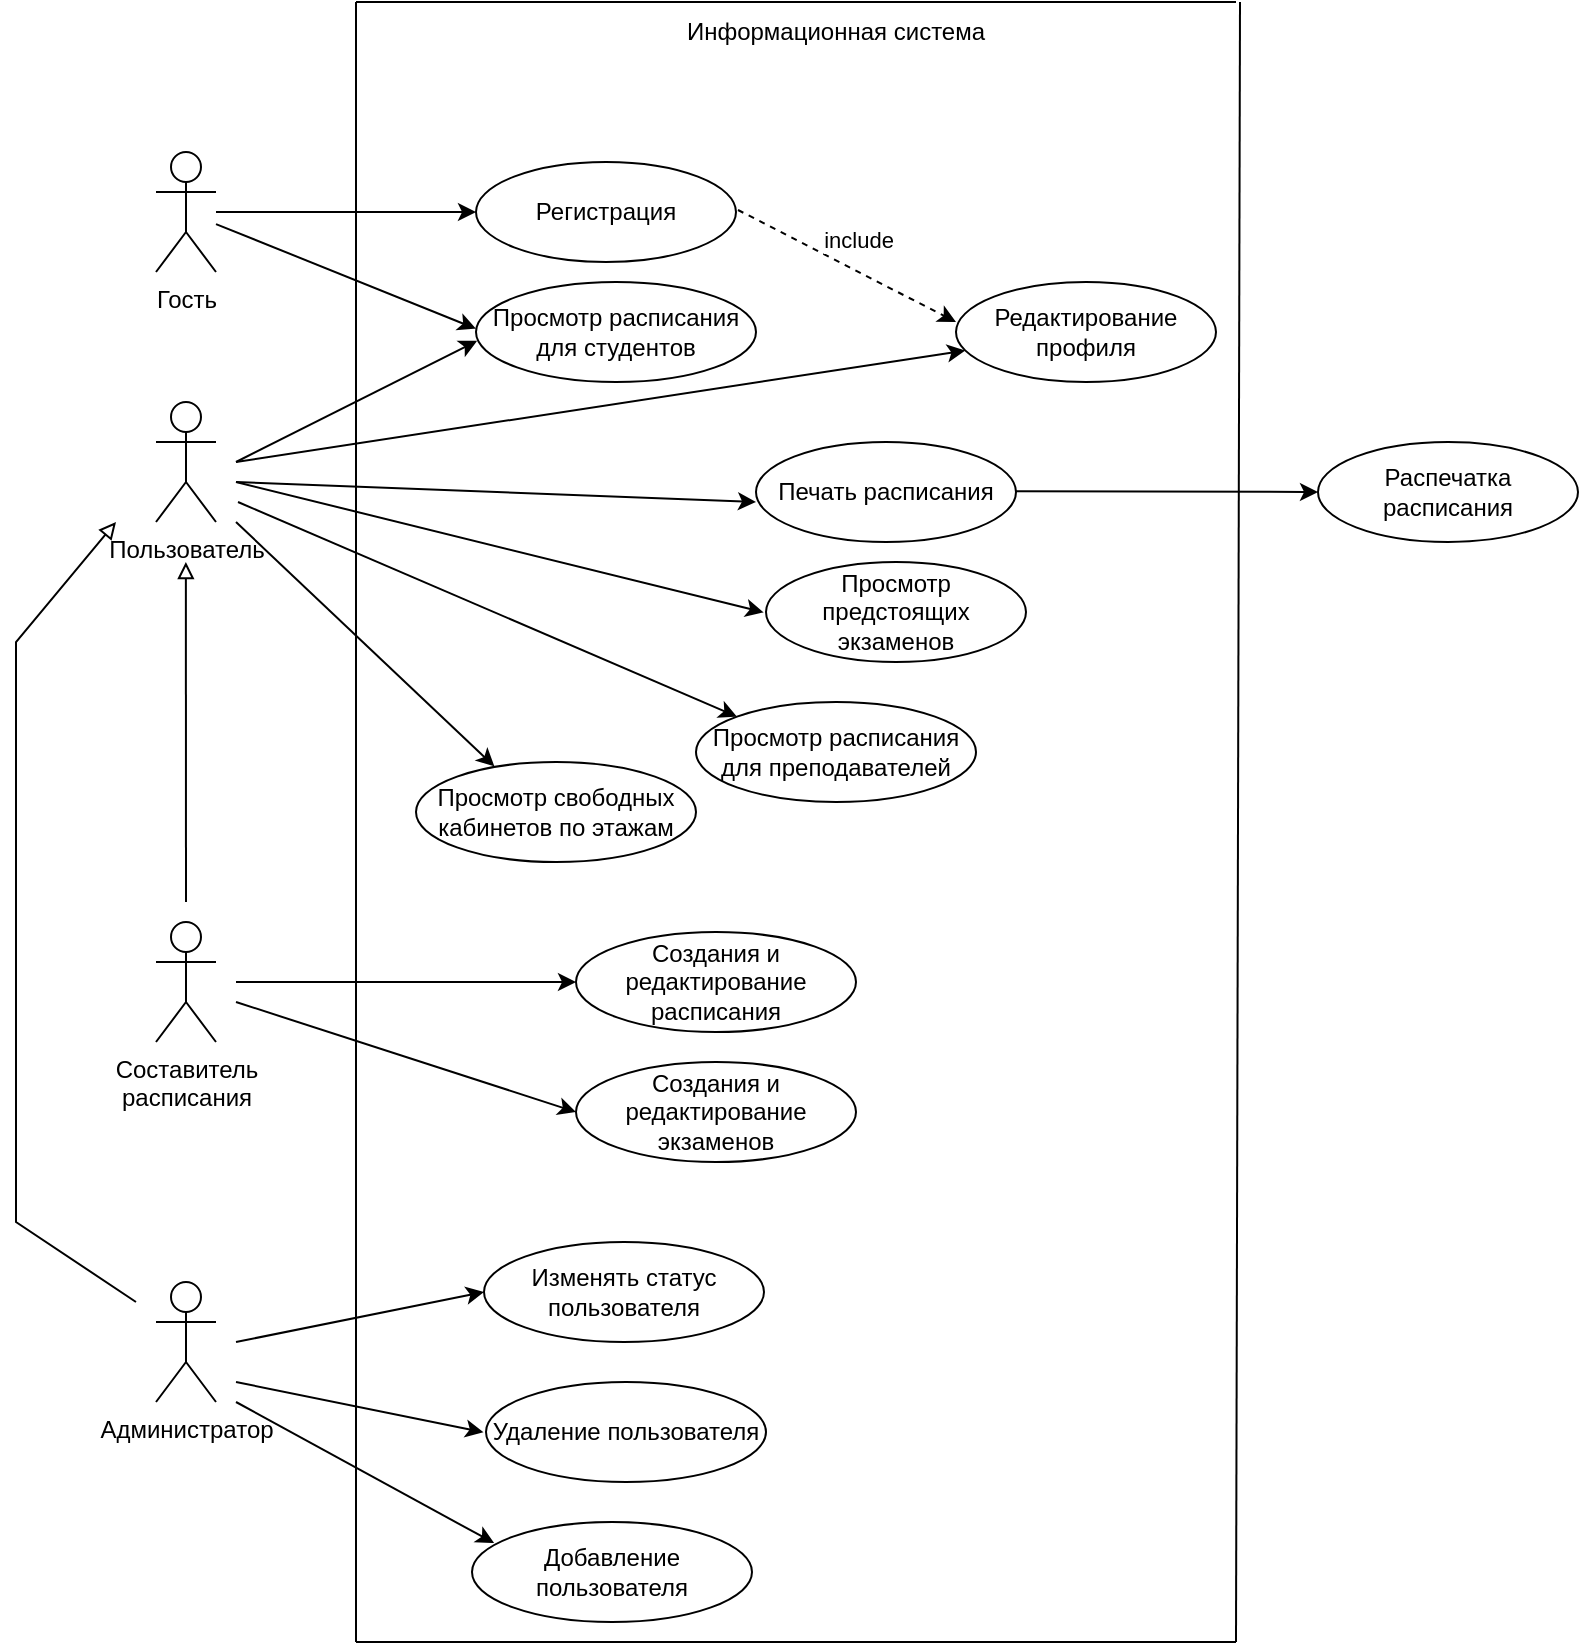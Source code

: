 <mxfile version="21.1.5" type="device">
  <diagram name="Страница 1" id="lszMw4IMi2-HAJDfdfZ7">
    <mxGraphModel dx="-419" dy="1815" grid="1" gridSize="10" guides="1" tooltips="1" connect="1" arrows="1" fold="1" page="1" pageScale="1" pageWidth="827" pageHeight="1169" math="0" shadow="0">
      <root>
        <mxCell id="0" />
        <mxCell id="1" parent="0" />
        <mxCell id="Vuedsg6ZILHKNDMDuiHz-1" value="Пользователь" style="shape=umlActor;verticalLabelPosition=bottom;verticalAlign=top;html=1;outlineConnect=0;strokeWidth=1;" parent="1" vertex="1">
          <mxGeometry x="1770" y="-870" width="30" height="60" as="geometry" />
        </mxCell>
        <mxCell id="-RtSNlsoVCivCNEhKEyF-11" value="Гость" style="shape=umlActor;verticalLabelPosition=bottom;verticalAlign=top;html=1;outlineConnect=0;strokeWidth=1;" parent="1" vertex="1">
          <mxGeometry x="1770" y="-995" width="30" height="60" as="geometry" />
        </mxCell>
        <mxCell id="-RtSNlsoVCivCNEhKEyF-13" value="" style="endArrow=none;html=1;rounded=0;" parent="1" edge="1">
          <mxGeometry width="50" height="50" relative="1" as="geometry">
            <mxPoint x="1870" y="-250" as="sourcePoint" />
            <mxPoint x="1870" y="-1070" as="targetPoint" />
          </mxGeometry>
        </mxCell>
        <mxCell id="-RtSNlsoVCivCNEhKEyF-14" value="" style="endArrow=none;html=1;rounded=0;" parent="1" edge="1">
          <mxGeometry width="50" height="50" relative="1" as="geometry">
            <mxPoint x="2310" y="-250" as="sourcePoint" />
            <mxPoint x="2312" y="-1070" as="targetPoint" />
          </mxGeometry>
        </mxCell>
        <mxCell id="-RtSNlsoVCivCNEhKEyF-15" value="" style="endArrow=none;html=1;rounded=0;" parent="1" edge="1">
          <mxGeometry width="50" height="50" relative="1" as="geometry">
            <mxPoint x="2310" y="-250" as="sourcePoint" />
            <mxPoint x="1870" y="-250" as="targetPoint" />
          </mxGeometry>
        </mxCell>
        <mxCell id="-RtSNlsoVCivCNEhKEyF-16" value="" style="endArrow=none;html=1;rounded=0;" parent="1" edge="1">
          <mxGeometry width="50" height="50" relative="1" as="geometry">
            <mxPoint x="2310" y="-1070" as="sourcePoint" />
            <mxPoint x="1870" y="-1070" as="targetPoint" />
          </mxGeometry>
        </mxCell>
        <mxCell id="-RtSNlsoVCivCNEhKEyF-17" value="Регистрация" style="ellipse;whiteSpace=wrap;html=1;strokeWidth=1;" parent="1" vertex="1">
          <mxGeometry x="1930" y="-990" width="130" height="50" as="geometry" />
        </mxCell>
        <mxCell id="-RtSNlsoVCivCNEhKEyF-18" value="Информационная система" style="text;strokeColor=none;align=center;fillColor=none;html=1;verticalAlign=middle;whiteSpace=wrap;rounded=0;" parent="1" vertex="1">
          <mxGeometry x="2030" y="-1070" width="160" height="30" as="geometry" />
        </mxCell>
        <mxCell id="-RtSNlsoVCivCNEhKEyF-19" value="Составитель&lt;br style=&quot;--tw-border-spacing-x: 0; --tw-border-spacing-y: 0; --tw-translate-x: 0; --tw-translate-y: 0; --tw-rotate: 0; --tw-skew-x: 0; --tw-skew-y: 0; --tw-scale-x: 1; --tw-scale-y: 1; --tw-pan-x: ; --tw-pan-y: ; --tw-pinch-zoom: ; --tw-scroll-snap-strictness: proximity; --tw-ordinal: ; --tw-slashed-zero: ; --tw-numeric-figure: ; --tw-numeric-spacing: ; --tw-numeric-fraction: ; --tw-ring-inset: ; --tw-ring-offset-width: 0px; --tw-ring-offset-color: #fff; --tw-ring-color: rgb(59 130 246 / 0.5); --tw-ring-offset-shadow: 0 0 #0000; --tw-ring-shadow: 0 0 #0000; --tw-shadow: 0 0 #0000; --tw-shadow-colored: 0 0 #0000; --tw-blur: ; --tw-brightness: ; --tw-contrast: ; --tw-grayscale: ; --tw-hue-rotate: ; --tw-invert: ; --tw-saturate: ; --tw-sepia: ; --tw-drop-shadow: ; --tw-backdrop-blur: ; --tw-backdrop-brightness: ; --tw-backdrop-contrast: ; --tw-backdrop-grayscale: ; --tw-backdrop-hue-rotate: ; --tw-backdrop-invert: ; --tw-backdrop-opacity: ; --tw-backdrop-saturate: ; --tw-backdrop-sepia: ; border-color: var(--border-color);&quot;&gt;расписания" style="shape=umlActor;verticalLabelPosition=bottom;verticalAlign=top;html=1;outlineConnect=0;strokeWidth=1;" parent="1" vertex="1">
          <mxGeometry x="1770" y="-610" width="30" height="60" as="geometry" />
        </mxCell>
        <mxCell id="-RtSNlsoVCivCNEhKEyF-20" value="" style="endArrow=classic;html=1;rounded=0;dashed=1;exitX=1;exitY=0.6;exitDx=0;exitDy=0;exitPerimeter=0;entryX=0;entryY=0.4;entryDx=0;entryDy=0;entryPerimeter=0;" parent="1" target="-RtSNlsoVCivCNEhKEyF-21" edge="1">
          <mxGeometry width="50" height="50" relative="1" as="geometry">
            <mxPoint x="2061" y="-966" as="sourcePoint" />
            <mxPoint x="2151" y="-966" as="targetPoint" />
          </mxGeometry>
        </mxCell>
        <mxCell id="-RtSNlsoVCivCNEhKEyF-22" value="include" style="edgeLabel;html=1;align=center;verticalAlign=middle;resizable=0;points=[];" parent="-RtSNlsoVCivCNEhKEyF-20" vertex="1" connectable="0">
          <mxGeometry x="-0.163" y="-1" relative="1" as="geometry">
            <mxPoint x="14" y="-10" as="offset" />
          </mxGeometry>
        </mxCell>
        <mxCell id="-RtSNlsoVCivCNEhKEyF-21" value="Редактирование профиля" style="ellipse;whiteSpace=wrap;html=1;strokeWidth=1;" parent="1" vertex="1">
          <mxGeometry x="2170" y="-930" width="130" height="50" as="geometry" />
        </mxCell>
        <mxCell id="-RtSNlsoVCivCNEhKEyF-23" value="" style="endArrow=classic;html=1;rounded=0;entryX=0;entryY=0.5;entryDx=0;entryDy=0;" parent="1" source="-RtSNlsoVCivCNEhKEyF-11" target="-RtSNlsoVCivCNEhKEyF-17" edge="1">
          <mxGeometry width="50" height="50" relative="1" as="geometry">
            <mxPoint x="1940" y="-910" as="sourcePoint" />
            <mxPoint x="1990" y="-960" as="targetPoint" />
          </mxGeometry>
        </mxCell>
        <mxCell id="-RtSNlsoVCivCNEhKEyF-24" value="" style="endArrow=classic;html=1;rounded=0;" parent="1" target="-RtSNlsoVCivCNEhKEyF-21" edge="1">
          <mxGeometry width="50" height="50" relative="1" as="geometry">
            <mxPoint x="1810" y="-840" as="sourcePoint" />
            <mxPoint x="1940" y="-955" as="targetPoint" />
          </mxGeometry>
        </mxCell>
        <mxCell id="-RtSNlsoVCivCNEhKEyF-25" value="" style="endArrow=block;html=1;rounded=0;endFill=0;" parent="1" edge="1">
          <mxGeometry width="50" height="50" relative="1" as="geometry">
            <mxPoint x="1785" y="-620" as="sourcePoint" />
            <mxPoint x="1784.93" y="-790" as="targetPoint" />
          </mxGeometry>
        </mxCell>
        <mxCell id="-RtSNlsoVCivCNEhKEyF-28" value="Печать расписания" style="ellipse;whiteSpace=wrap;html=1;strokeWidth=1;" parent="1" vertex="1">
          <mxGeometry x="2070" y="-850" width="130" height="50" as="geometry" />
        </mxCell>
        <mxCell id="-RtSNlsoVCivCNEhKEyF-29" value="" style="endArrow=classic;html=1;rounded=0;entryX=0;entryY=0.6;entryDx=0;entryDy=0;entryPerimeter=0;" parent="1" target="-RtSNlsoVCivCNEhKEyF-28" edge="1">
          <mxGeometry width="50" height="50" relative="1" as="geometry">
            <mxPoint x="1810" y="-830" as="sourcePoint" />
            <mxPoint x="1940" y="-765" as="targetPoint" />
          </mxGeometry>
        </mxCell>
        <mxCell id="-RtSNlsoVCivCNEhKEyF-30" value="Просмотр предстоящих экзаменов" style="ellipse;whiteSpace=wrap;html=1;strokeWidth=1;" parent="1" vertex="1">
          <mxGeometry x="2075" y="-790" width="130" height="50" as="geometry" />
        </mxCell>
        <mxCell id="-RtSNlsoVCivCNEhKEyF-31" value="" style="endArrow=classic;html=1;rounded=0;entryX=-0.009;entryY=0.504;entryDx=0;entryDy=0;entryPerimeter=0;" parent="1" target="-RtSNlsoVCivCNEhKEyF-30" edge="1">
          <mxGeometry width="50" height="50" relative="1" as="geometry">
            <mxPoint x="1810" y="-830" as="sourcePoint" />
            <mxPoint x="1940" y="-770" as="targetPoint" />
          </mxGeometry>
        </mxCell>
        <mxCell id="-RtSNlsoVCivCNEhKEyF-35" value="Создания и редактирование расписания" style="ellipse;whiteSpace=wrap;html=1;strokeWidth=1;" parent="1" vertex="1">
          <mxGeometry x="1980" y="-605" width="140" height="50" as="geometry" />
        </mxCell>
        <mxCell id="-RtSNlsoVCivCNEhKEyF-36" value="" style="endArrow=classic;html=1;rounded=0;entryX=0;entryY=0.5;entryDx=0;entryDy=0;" parent="1" target="-RtSNlsoVCivCNEhKEyF-35" edge="1">
          <mxGeometry width="50" height="50" relative="1" as="geometry">
            <mxPoint x="1810" y="-580" as="sourcePoint" />
            <mxPoint x="1990" y="-590" as="targetPoint" />
          </mxGeometry>
        </mxCell>
        <mxCell id="-RtSNlsoVCivCNEhKEyF-39" value="Просмотр расписания для студентов" style="ellipse;whiteSpace=wrap;html=1;strokeWidth=1;" parent="1" vertex="1">
          <mxGeometry x="1930" y="-930" width="140" height="50" as="geometry" />
        </mxCell>
        <mxCell id="-RtSNlsoVCivCNEhKEyF-40" value="" style="endArrow=classic;html=1;rounded=0;entryX=0.004;entryY=0.588;entryDx=0;entryDy=0;entryPerimeter=0;" parent="1" target="-RtSNlsoVCivCNEhKEyF-39" edge="1">
          <mxGeometry width="50" height="50" relative="1" as="geometry">
            <mxPoint x="1810" y="-840" as="sourcePoint" />
            <mxPoint x="1990" y="-780" as="targetPoint" />
          </mxGeometry>
        </mxCell>
        <mxCell id="-RtSNlsoVCivCNEhKEyF-43" value="Просмотр расписания для преподавателей" style="ellipse;whiteSpace=wrap;html=1;strokeWidth=1;" parent="1" vertex="1">
          <mxGeometry x="2040" y="-720" width="140" height="50" as="geometry" />
        </mxCell>
        <mxCell id="-RtSNlsoVCivCNEhKEyF-45" value="Создания и редактирование экзаменов" style="ellipse;whiteSpace=wrap;html=1;strokeWidth=1;" parent="1" vertex="1">
          <mxGeometry x="1980" y="-540" width="140" height="50" as="geometry" />
        </mxCell>
        <mxCell id="-RtSNlsoVCivCNEhKEyF-46" value="" style="endArrow=classic;html=1;rounded=0;entryX=0;entryY=0.5;entryDx=0;entryDy=0;" parent="1" target="-RtSNlsoVCivCNEhKEyF-45" edge="1">
          <mxGeometry width="50" height="50" relative="1" as="geometry">
            <mxPoint x="1810" y="-570" as="sourcePoint" />
            <mxPoint x="1990" y="-570" as="targetPoint" />
          </mxGeometry>
        </mxCell>
        <mxCell id="-RtSNlsoVCivCNEhKEyF-50" value="Администратор" style="shape=umlActor;verticalLabelPosition=bottom;verticalAlign=top;html=1;outlineConnect=0;strokeWidth=1;" parent="1" vertex="1">
          <mxGeometry x="1770" y="-430" width="30" height="60" as="geometry" />
        </mxCell>
        <mxCell id="-RtSNlsoVCivCNEhKEyF-52" value="" style="endArrow=classic;html=1;rounded=0;entryX=0;entryY=0.5;entryDx=0;entryDy=0;" parent="1" target="-RtSNlsoVCivCNEhKEyF-53" edge="1">
          <mxGeometry width="50" height="50" relative="1" as="geometry">
            <mxPoint x="1810" y="-400" as="sourcePoint" />
            <mxPoint x="1980" y="-533" as="targetPoint" />
          </mxGeometry>
        </mxCell>
        <mxCell id="-RtSNlsoVCivCNEhKEyF-53" value="Изменять статус пользователя" style="ellipse;whiteSpace=wrap;html=1;strokeWidth=1;" parent="1" vertex="1">
          <mxGeometry x="1934" y="-450" width="140" height="50" as="geometry" />
        </mxCell>
        <mxCell id="-RtSNlsoVCivCNEhKEyF-54" value="Удаление пользователя" style="ellipse;whiteSpace=wrap;html=1;strokeWidth=1;" parent="1" vertex="1">
          <mxGeometry x="1935" y="-380" width="140" height="50" as="geometry" />
        </mxCell>
        <mxCell id="-RtSNlsoVCivCNEhKEyF-55" value="" style="endArrow=classic;html=1;rounded=0;entryX=-0.009;entryY=0.502;entryDx=0;entryDy=0;entryPerimeter=0;" parent="1" target="-RtSNlsoVCivCNEhKEyF-54" edge="1">
          <mxGeometry width="50" height="50" relative="1" as="geometry">
            <mxPoint x="1810" y="-380" as="sourcePoint" />
            <mxPoint x="1990" y="-565" as="targetPoint" />
          </mxGeometry>
        </mxCell>
        <mxCell id="-RtSNlsoVCivCNEhKEyF-57" value="" style="endArrow=classic;html=1;rounded=0;entryX=0;entryY=0.5;entryDx=0;entryDy=0;" parent="1" target="-RtSNlsoVCivCNEhKEyF-58" edge="1">
          <mxGeometry width="50" height="50" relative="1" as="geometry">
            <mxPoint x="2200" y="-825.42" as="sourcePoint" />
            <mxPoint x="2370" y="-825.42" as="targetPoint" />
          </mxGeometry>
        </mxCell>
        <mxCell id="-RtSNlsoVCivCNEhKEyF-58" value="Распечатка расписания" style="ellipse;whiteSpace=wrap;html=1;strokeWidth=1;" parent="1" vertex="1">
          <mxGeometry x="2351" y="-850" width="130" height="50" as="geometry" />
        </mxCell>
        <mxCell id="-RtSNlsoVCivCNEhKEyF-59" value="" style="endArrow=classic;html=1;rounded=0;entryX=0;entryY=0.467;entryDx=0;entryDy=0;entryPerimeter=0;" parent="1" source="-RtSNlsoVCivCNEhKEyF-11" target="-RtSNlsoVCivCNEhKEyF-39" edge="1">
          <mxGeometry width="50" height="50" relative="1" as="geometry">
            <mxPoint x="1810" y="-955" as="sourcePoint" />
            <mxPoint x="1940" y="-955" as="targetPoint" />
          </mxGeometry>
        </mxCell>
        <mxCell id="-RtSNlsoVCivCNEhKEyF-62" value="Просмотр свободных кабинетов по этажам" style="ellipse;whiteSpace=wrap;html=1;strokeWidth=1;" parent="1" vertex="1">
          <mxGeometry x="1900" y="-690" width="140" height="50" as="geometry" />
        </mxCell>
        <mxCell id="-RtSNlsoVCivCNEhKEyF-65" value="" style="endArrow=block;html=1;rounded=0;endFill=0;" parent="1" edge="1">
          <mxGeometry width="50" height="50" relative="1" as="geometry">
            <mxPoint x="1760" y="-420" as="sourcePoint" />
            <mxPoint x="1750" y="-810" as="targetPoint" />
            <Array as="points">
              <mxPoint x="1700" y="-460" />
              <mxPoint x="1700" y="-750" />
            </Array>
          </mxGeometry>
        </mxCell>
        <mxCell id="4ZeezBxZb-B4B--4wJGV-2" value="" style="endArrow=classic;html=1;rounded=0;entryX=0;entryY=0;entryDx=0;entryDy=0;" edge="1" parent="1" target="-RtSNlsoVCivCNEhKEyF-43">
          <mxGeometry width="50" height="50" relative="1" as="geometry">
            <mxPoint x="1811" y="-820" as="sourcePoint" />
            <mxPoint x="2075" y="-755" as="targetPoint" />
          </mxGeometry>
        </mxCell>
        <mxCell id="4ZeezBxZb-B4B--4wJGV-3" value="" style="endArrow=classic;html=1;rounded=0;entryX=0.28;entryY=0.044;entryDx=0;entryDy=0;entryPerimeter=0;" edge="1" parent="1" target="-RtSNlsoVCivCNEhKEyF-62">
          <mxGeometry width="50" height="50" relative="1" as="geometry">
            <mxPoint x="1810" y="-810" as="sourcePoint" />
            <mxPoint x="2060" y="-703" as="targetPoint" />
          </mxGeometry>
        </mxCell>
        <mxCell id="4ZeezBxZb-B4B--4wJGV-4" value="Добавление пользователя" style="ellipse;whiteSpace=wrap;html=1;strokeWidth=1;" vertex="1" parent="1">
          <mxGeometry x="1928" y="-310" width="140" height="50" as="geometry" />
        </mxCell>
        <mxCell id="4ZeezBxZb-B4B--4wJGV-5" value="" style="endArrow=classic;html=1;rounded=0;entryX=0.079;entryY=0.211;entryDx=0;entryDy=0;entryPerimeter=0;" edge="1" parent="1" target="4ZeezBxZb-B4B--4wJGV-4">
          <mxGeometry width="50" height="50" relative="1" as="geometry">
            <mxPoint x="1810" y="-370" as="sourcePoint" />
            <mxPoint x="1944" y="-345" as="targetPoint" />
          </mxGeometry>
        </mxCell>
      </root>
    </mxGraphModel>
  </diagram>
</mxfile>
